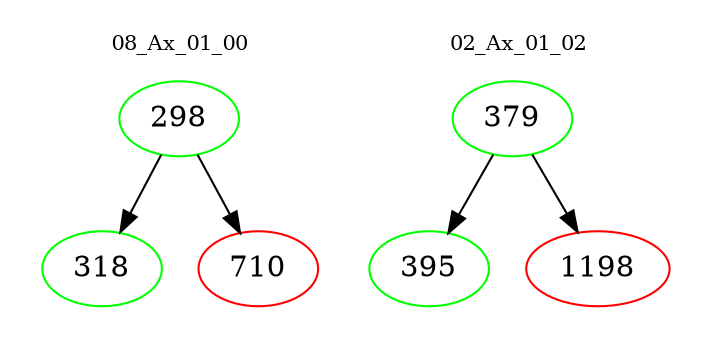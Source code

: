 digraph{
subgraph cluster_0 {
color = white
label = "08_Ax_01_00";
fontsize=10;
T0_298 [label="298", color="green"]
T0_298 -> T0_318 [color="black"]
T0_318 [label="318", color="green"]
T0_298 -> T0_710 [color="black"]
T0_710 [label="710", color="red"]
}
subgraph cluster_1 {
color = white
label = "02_Ax_01_02";
fontsize=10;
T1_379 [label="379", color="green"]
T1_379 -> T1_395 [color="black"]
T1_395 [label="395", color="green"]
T1_379 -> T1_1198 [color="black"]
T1_1198 [label="1198", color="red"]
}
}
